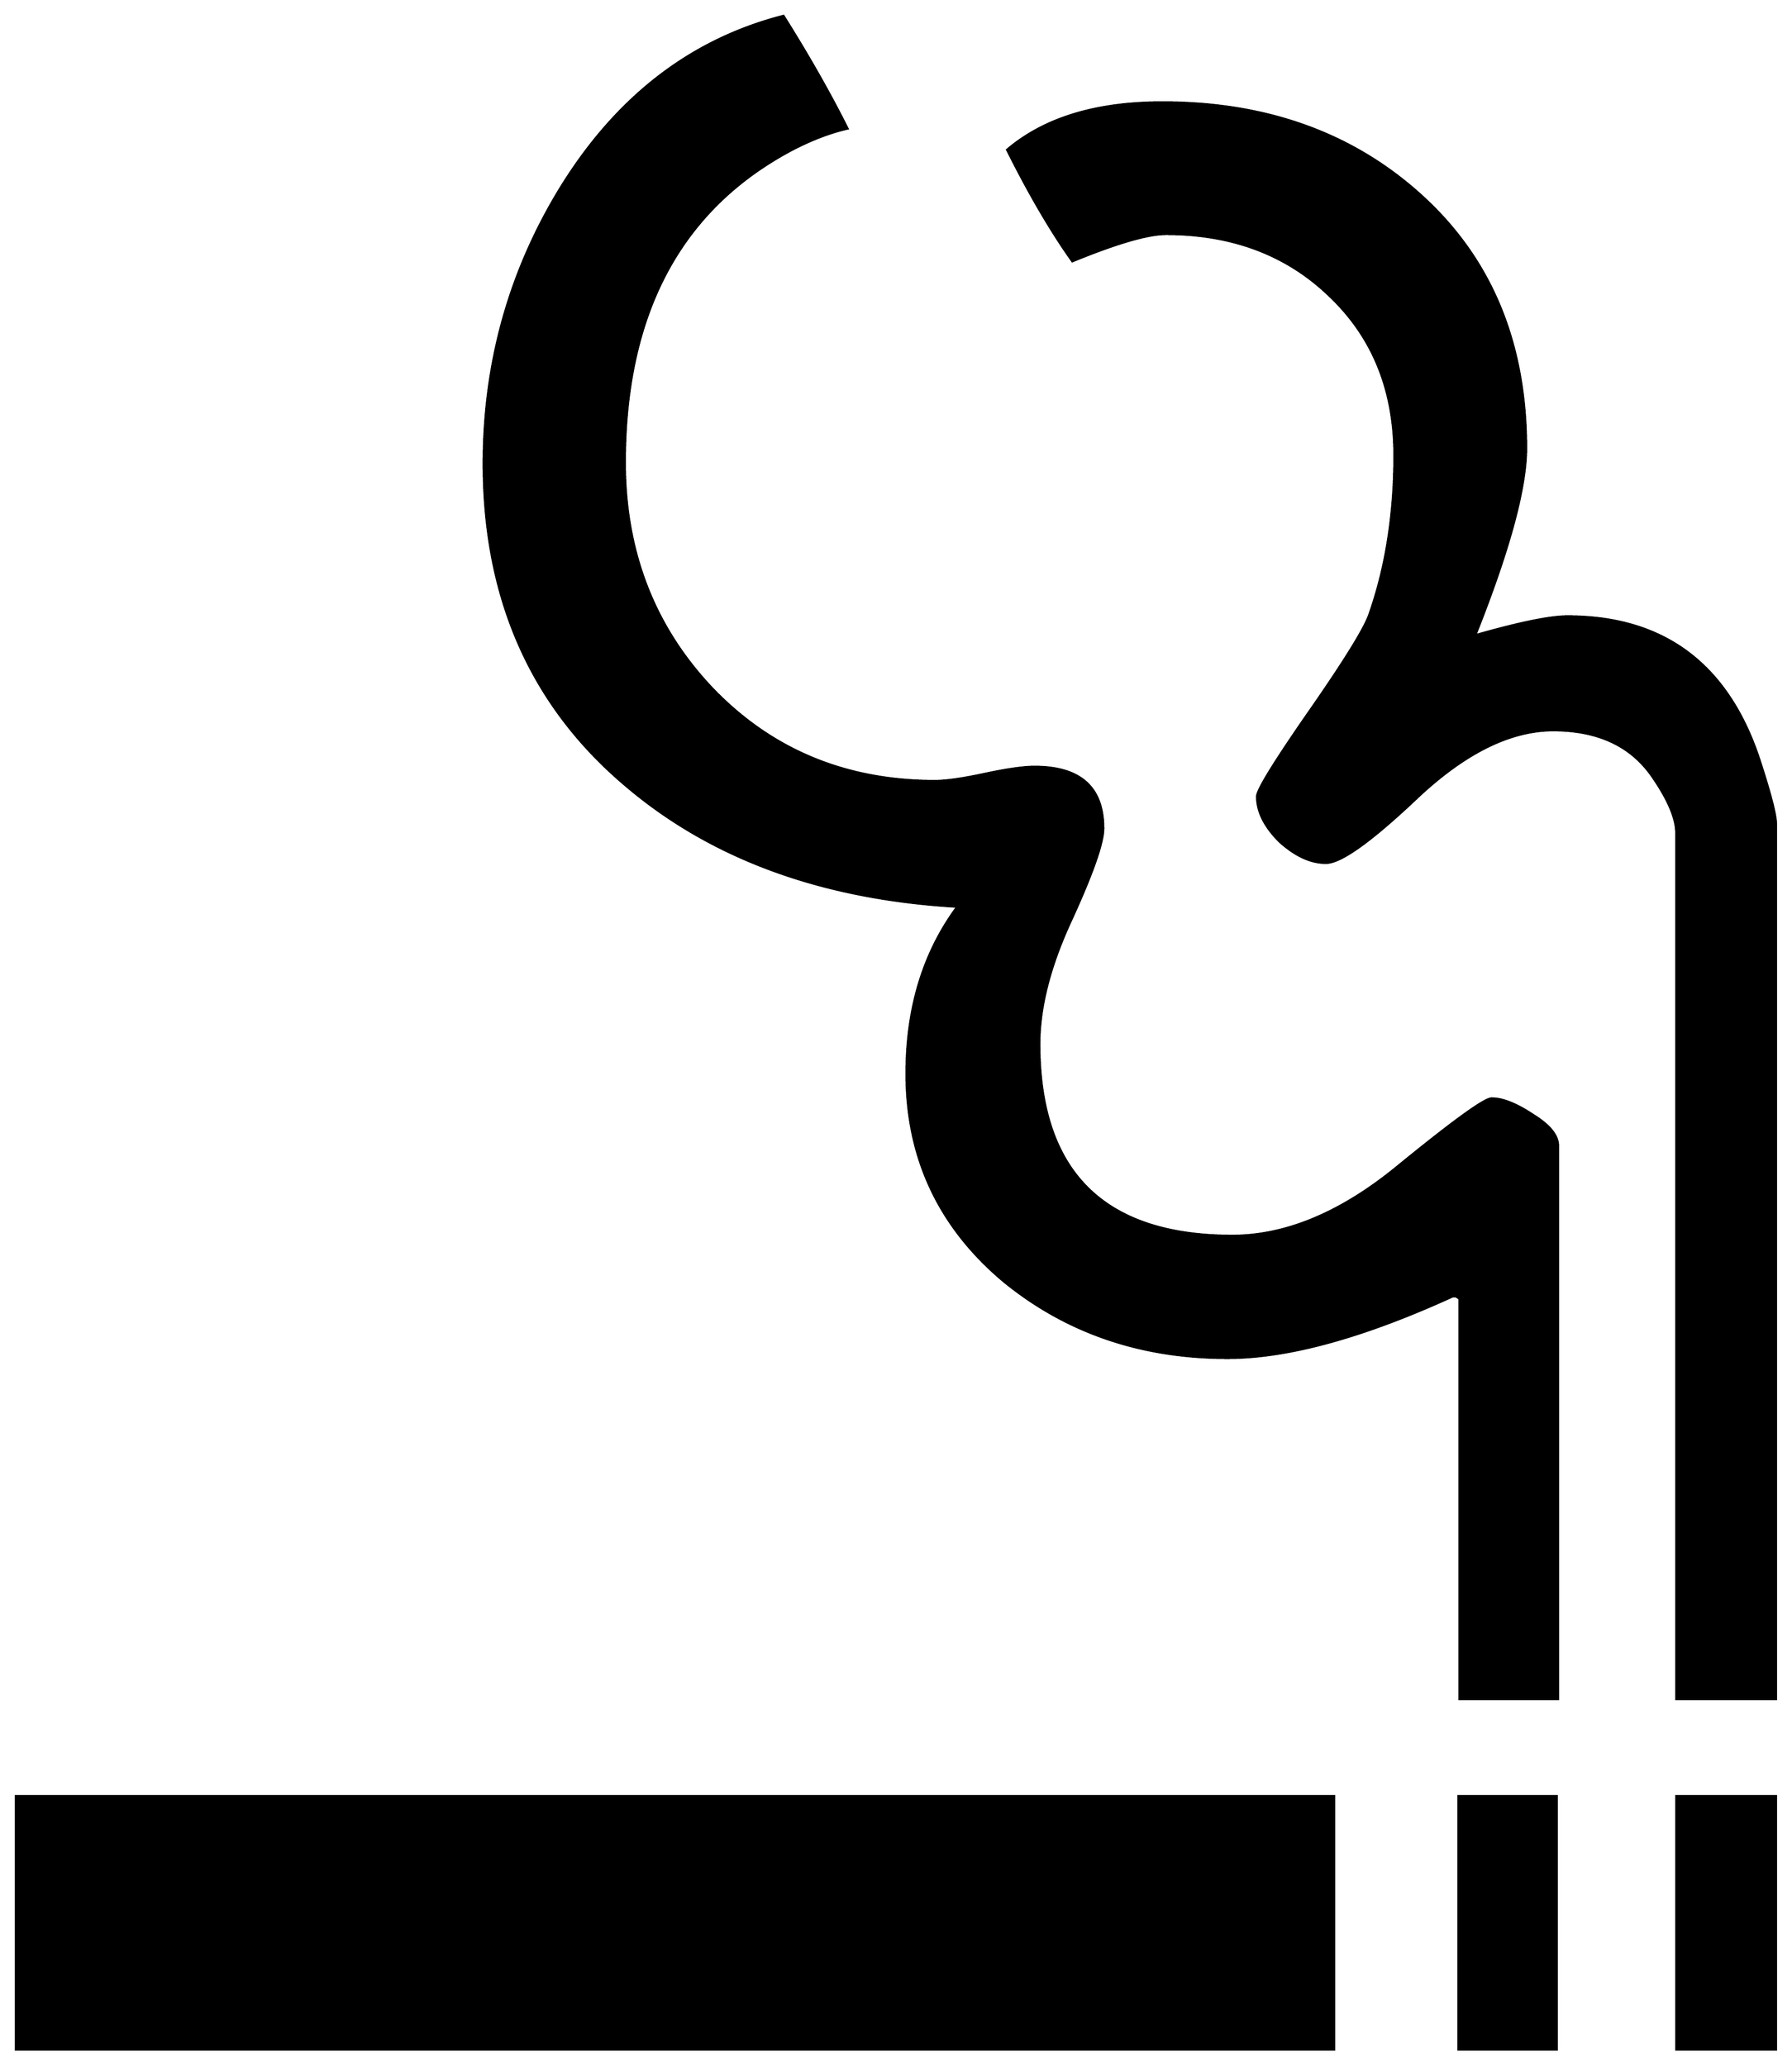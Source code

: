 


\begin{tikzpicture}[y=0.80pt, x=0.80pt, yscale=-1.0, xscale=1.0, inner sep=0pt, outer sep=0pt]
\begin{scope}[shift={(100.0,1794.0)},nonzero rule]
  \path[draw=.,fill=.,line width=1.600pt] (1568.0,-108.0) --
    (1484.0,-108.0) -- (1484.0,-839.0) .. controls
    (1484.0,-851.667) and (1477.0,-868.0) .. (1463.0,-888.0) ..
    controls (1445.0,-913.333) and (1417.333,-926.0) ..
    (1380.0,-926.0) .. controls (1344.0,-926.0) and
    (1306.0,-907.333) .. (1266.0,-870.0) .. controls
    (1226.667,-832.667) and (1200.667,-814.0) .. (1188.0,-814.0) ..
    controls (1175.333,-814.0) and (1162.333,-820.0) ..
    (1149.0,-832.0) .. controls (1136.333,-844.667) and
    (1130.0,-857.333) .. (1130.0,-870.0) .. controls
    (1130.0,-875.333) and (1144.333,-898.667) .. (1173.0,-940.0) ..
    controls (1203.667,-984.0) and (1221.0,-1012.0) ..
    (1225.0,-1024.0) .. controls (1239.0,-1064.0) and
    (1246.0,-1108.667) .. (1246.0,-1158.0) .. controls
    (1246.0,-1213.333) and (1227.667,-1258.333) .. (1191.0,-1293.0) ..
    controls (1155.0,-1327.667) and (1109.0,-1345.0) ..
    (1053.0,-1345.0) .. controls (1037.667,-1345.0) and
    (1011.333,-1337.333) .. (974.0,-1322.0) .. controls
    (956.0,-1347.333) and (937.667,-1378.667) .. (919.0,-1416.0) ..
    controls (950.333,-1442.667) and (994.0,-1456.0) ..
    (1050.0,-1456.0) .. controls (1138.667,-1456.0) and
    (1212.0,-1429.333) .. (1270.0,-1376.0) .. controls
    (1328.0,-1322.667) and (1357.0,-1252.0) .. (1357.0,-1164.0) ..
    controls (1357.0,-1130.667) and (1342.667,-1078.0) ..
    (1314.0,-1006.0) .. controls (1351.333,-1016.667) and
    (1377.333,-1022.0) .. (1392.0,-1022.0) .. controls
    (1473.333,-1022.0) and (1527.333,-981.667) .. (1554.0,-901.0) ..
    controls (1563.333,-872.333) and (1568.0,-854.333) ..
    (1568.0,-847.0) -- (1568.0,-108.0) -- cycle(1384.0,-108.0)
    -- (1301.0,-108.0) -- (1301.0,-446.0) -- (1298.0,-448.0) --
    (1295.0,-448.0) .. controls (1219.0,-413.333) and
    (1155.667,-396.0) .. (1105.0,-396.0) .. controls
    (1032.333,-396.0) and (969.667,-417.333) .. (917.0,-460.0) ..
    controls (861.667,-506.0) and (834.0,-564.667) .. (834.0,-636.0)
    .. controls (834.0,-691.333) and (848.333,-738.333) ..
    (877.0,-777.0) .. controls (761.667,-783.667) and (667.667,-818.333)
    .. (595.0,-881.0) .. controls (516.333,-948.333) and
    (477.0,-1038.333) .. (477.0,-1151.0) .. controls
    (477.0,-1235.667) and (498.667,-1313.333) .. (542.0,-1384.0) ..
    controls (589.333,-1460.667) and (652.0,-1509.0) ..
    (730.0,-1529.0) .. controls (751.333,-1495.0) and
    (769.333,-1463.333) .. (784.0,-1434.0) .. controls
    (769.333,-1430.667) and (753.667,-1424.667) .. (737.0,-1416.0) ..
    controls (643.0,-1366.0) and (596.0,-1278.0) ..
    (596.0,-1152.0) .. controls (596.0,-1076.667) and
    (620.667,-1013.0) .. (670.0,-961.0) .. controls (720.0,-909.0)
    and (782.667,-883.0) .. (858.0,-883.0) .. controls
    (867.333,-883.0) and (881.333,-885.0) .. (900.0,-889.0) ..
    controls (918.667,-893.0) and (932.667,-895.0) .. (942.0,-895.0)
    .. controls (980.667,-895.0) and (1000.0,-877.667) ..
    (1000.0,-843.0) .. controls (1000.0,-831.0) and
    (991.0,-805.333) .. (973.0,-766.0) .. controls (955.0,-727.333)
    and (946.0,-692.333) .. (946.0,-661.0) .. controls
    (946.0,-553.0) and (1000.333,-499.0) .. (1109.0,-499.0) ..
    controls (1154.333,-499.0) and (1200.667,-518.333) ..
    (1248.0,-557.0) .. controls (1295.333,-595.667) and
    (1322.0,-615.0) .. (1328.0,-615.0) .. controls
    (1337.333,-615.0) and (1349.0,-610.333) .. (1363.0,-601.0) ..
    controls (1377.0,-592.333) and (1384.0,-583.667) ..
    (1384.0,-575.0) -- (1384.0,-108.0) -- cycle(1568.0,188.0) --
    (1484.0,188.0) -- (1484.0,-26.0) -- (1568.0,-26.0) --
    (1568.0,188.0) -- cycle(1383.0,188.0) -- (1300.0,188.0) --
    (1300.0,-26.0) -- (1383.0,-26.0) -- (1383.0,188.0) --
    cycle(1195.0,188.0) -- (82.0,188.0) -- (82.0,-26.0) --
    (1195.0,-26.0) -- (1195.0,188.0) -- cycle;
\end{scope}

\end{tikzpicture}

